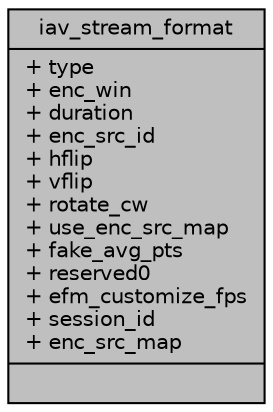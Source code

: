 digraph "iav_stream_format"
{
 // INTERACTIVE_SVG=YES
 // LATEX_PDF_SIZE
  bgcolor="transparent";
  edge [fontname="Helvetica",fontsize="10",labelfontname="Helvetica",labelfontsize="10"];
  node [fontname="Helvetica",fontsize="10",shape=record];
  Node1 [label="{iav_stream_format\n|+ type\l+ enc_win\l+ duration\l+ enc_src_id\l+ hflip\l+ vflip\l+ rotate_cw\l+ use_enc_src_map\l+ fake_avg_pts\l+ reserved0\l+ efm_customize_fps\l+ session_id\l+ enc_src_map\l|}",height=0.2,width=0.4,color="black", fillcolor="grey75", style="filled", fontcolor="black",tooltip=" "];
}
